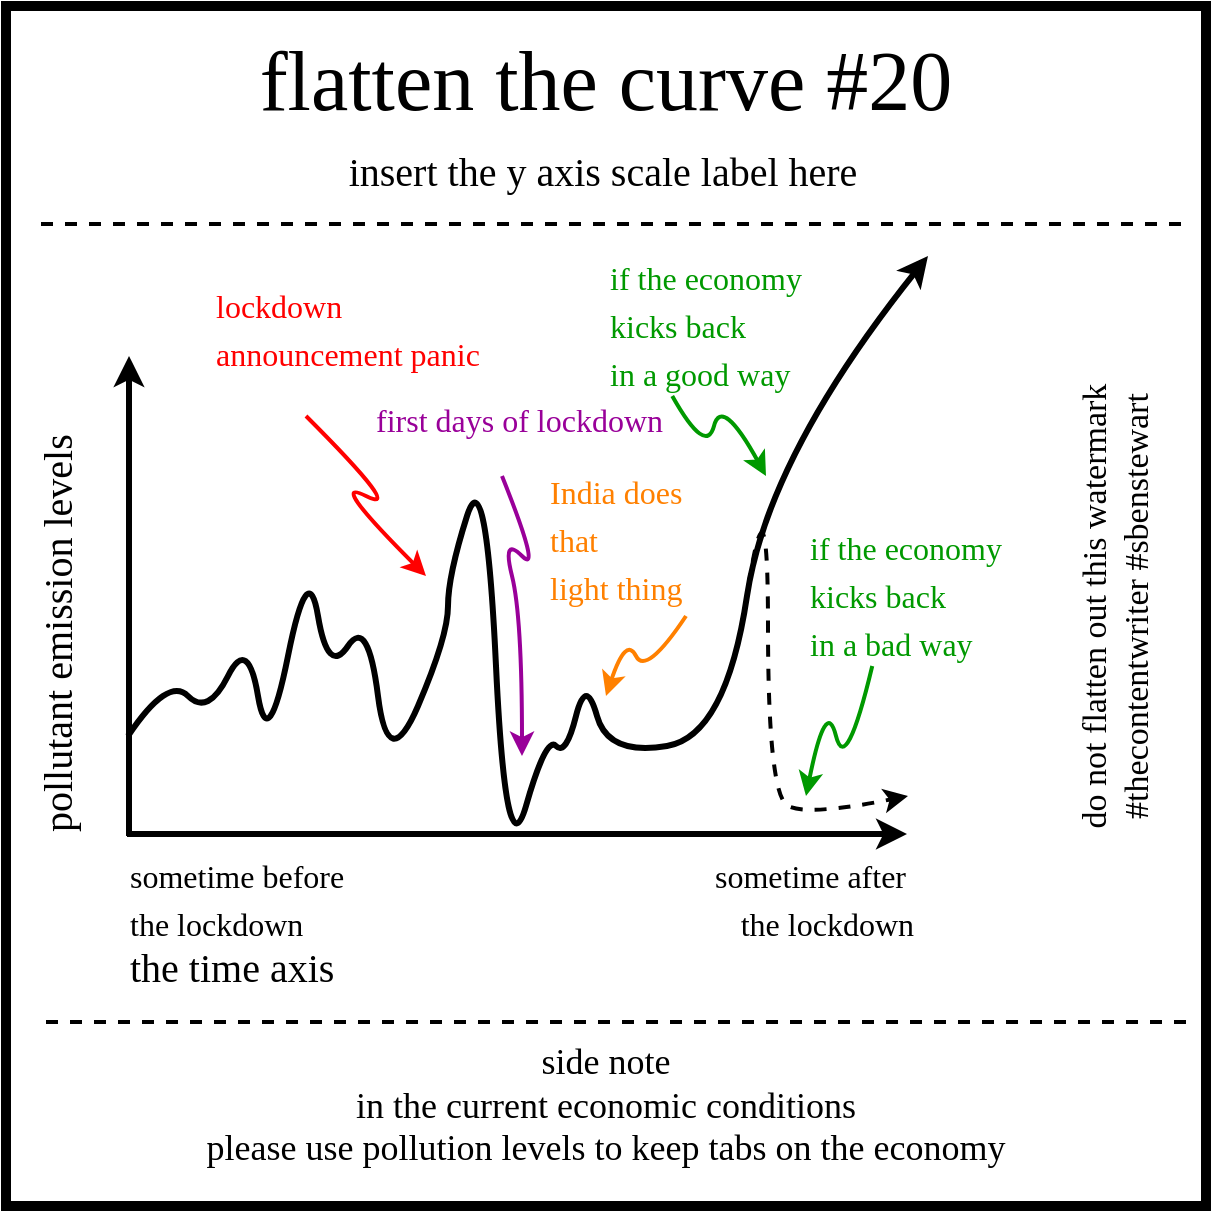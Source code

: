 <mxfile version="13.0.5" type="device"><diagram id="dX7Dphyso45SB9-RoEhv" name="Page-1"><mxGraphModel dx="742" dy="523" grid="1" gridSize="10" guides="1" tooltips="1" connect="1" arrows="1" fold="1" page="1" pageScale="1" pageWidth="827" pageHeight="1169" math="0" shadow="0"><root><mxCell id="0"/><mxCell id="1" parent="0"/><mxCell id="nfxZPmU7g6QgWNAvG-ER-2" value="" style="whiteSpace=wrap;html=1;aspect=fixed;strokeWidth=5;fillColor=none;fontFamily=xkcd;" parent="1" vertex="1"><mxGeometry x="210" y="90" width="600" height="600" as="geometry"/></mxCell><mxCell id="8b6ggLF4gSHIukh4vJdm-18" value="&lt;font&gt;&lt;font style=&quot;font-size: 42px&quot;&gt;flatten the curve #20&lt;/font&gt;&lt;br&gt;&lt;/font&gt;" style="text;html=1;strokeColor=none;fillColor=none;align=center;verticalAlign=middle;whiteSpace=wrap;rounded=0;fontFamily=xkcd;" parent="1" vertex="1"><mxGeometry x="225" y="118" width="570" height="20" as="geometry"/></mxCell><mxCell id="8b6ggLF4gSHIukh4vJdm-24" value="&lt;font&gt;&lt;font style=&quot;font-size: 20px&quot;&gt;insert the y axis scale label here&lt;/font&gt;&lt;br&gt;&lt;/font&gt;" style="text;html=1;strokeColor=none;fillColor=none;align=center;verticalAlign=middle;whiteSpace=wrap;rounded=0;fontFamily=xkcd;" parent="1" vertex="1"><mxGeometry x="249.25" y="162" width="518.5" height="20" as="geometry"/></mxCell><mxCell id="8b6ggLF4gSHIukh4vJdm-30" value="" style="endArrow=none;dashed=1;html=1;strokeWidth=2;" parent="1" edge="1"><mxGeometry width="50" height="50" relative="1" as="geometry"><mxPoint x="797.5" y="199" as="sourcePoint"/><mxPoint x="222.5" y="199" as="targetPoint"/></mxGeometry></mxCell><mxCell id="k-dpR7HA_-HZ3Fbqk2lw-16" value="" style="endArrow=none;dashed=1;html=1;strokeWidth=2;" parent="1" edge="1"><mxGeometry width="50" height="50" relative="1" as="geometry"><mxPoint x="800" y="598" as="sourcePoint"/><mxPoint x="225" y="598" as="targetPoint"/></mxGeometry></mxCell><mxCell id="k-dpR7HA_-HZ3Fbqk2lw-17" value="&lt;font style=&quot;font-size: 18px&quot;&gt;&lt;span&gt;side note&lt;/span&gt;&lt;br&gt;in the current economic conditions&lt;br&gt;please use pollution levels to keep tabs on the economy&lt;br&gt;&lt;/font&gt;" style="text;html=1;strokeColor=none;fillColor=none;align=center;verticalAlign=middle;whiteSpace=wrap;rounded=0;fontFamily=xkcd;" parent="1" vertex="1"><mxGeometry x="210" y="600" width="600" height="80" as="geometry"/></mxCell><mxCell id="euaHSMH8fYii958cPEId-22" style="edgeStyle=orthogonalEdgeStyle;rounded=0;orthogonalLoop=1;jettySize=auto;html=1;exitX=0.5;exitY=1;exitDx=0;exitDy=0;strokeWidth=2;" parent="1" edge="1"><mxGeometry relative="1" as="geometry"><mxPoint x="661" y="451" as="sourcePoint"/><mxPoint x="661" y="451" as="targetPoint"/></mxGeometry></mxCell><mxCell id="pKVuHFSoDqtFi99w7tCS-15" value="&lt;font style=&quot;font-size: 17px&quot;&gt;&lt;font style=&quot;font-size: 17px&quot;&gt;do not flatten out this watermark&lt;br&gt;&lt;/font&gt;#thecontentwriter #sbenstewart&lt;br&gt;&lt;/font&gt;" style="text;html=1;strokeColor=none;fillColor=none;align=center;verticalAlign=middle;whiteSpace=wrap;rounded=0;rotation=-90;fontFamily=xkcd;" parent="1" vertex="1"><mxGeometry x="605" y="380" width="320" height="20" as="geometry"/></mxCell><mxCell id="odyUgtSx1SayHA9AFXie-3" value="pollutant emission levels" style="text;html=1;strokeColor=none;fillColor=none;align=left;verticalAlign=middle;whiteSpace=wrap;rounded=0;fontFamily=xkcd;rotation=-90;fontSize=20;" parent="1" vertex="1"><mxGeometry x="100" y="360" width="270" height="20" as="geometry"/></mxCell><mxCell id="odyUgtSx1SayHA9AFXie-14" value="&lt;font style=&quot;font-size: 20px&quot;&gt;the time axis&lt;/font&gt;" style="text;html=1;strokeColor=none;fillColor=none;align=left;verticalAlign=middle;whiteSpace=wrap;rounded=0;fontFamily=xkcd;rotation=0;fontSize=20;" parent="1" vertex="1"><mxGeometry x="270" y="560" width="240" height="20" as="geometry"/></mxCell><mxCell id="fDQIreuMYDqUIn-pE7Gs-9" value="&lt;font style=&quot;font-size: 16px&quot;&gt;sometime before &lt;br&gt;the lockdown&lt;/font&gt;" style="text;html=1;strokeColor=none;fillColor=none;align=left;verticalAlign=middle;whiteSpace=wrap;rounded=0;fontFamily=xkcd;rotation=0;fontSize=20;" parent="1" vertex="1"><mxGeometry x="270" y="525" width="176" height="20" as="geometry"/></mxCell><mxCell id="odyUgtSx1SayHA9AFXie-1" value="" style="endArrow=classic;html=1;strokeWidth=3;" parent="1" edge="1"><mxGeometry width="50" height="50" relative="1" as="geometry"><mxPoint x="271.5" y="505" as="sourcePoint"/><mxPoint x="271.5" y="265" as="targetPoint"/></mxGeometry></mxCell><mxCell id="odyUgtSx1SayHA9AFXie-2" value="" style="endArrow=classic;html=1;strokeWidth=3;" parent="1" edge="1"><mxGeometry width="50" height="50" relative="1" as="geometry"><mxPoint x="270.5" y="504" as="sourcePoint"/><mxPoint x="660.5" y="504" as="targetPoint"/></mxGeometry></mxCell><mxCell id="YGY9sstWehf4yU7S0g1f-1" value="&lt;font style=&quot;font-size: 16px&quot;&gt;sometime after&amp;nbsp;&lt;br&gt;the lockdown&lt;/font&gt;" style="text;html=1;strokeColor=none;fillColor=none;align=right;verticalAlign=middle;whiteSpace=wrap;rounded=0;fontFamily=xkcd;rotation=0;fontSize=20;" vertex="1" parent="1"><mxGeometry x="490" y="525" width="176" height="20" as="geometry"/></mxCell><mxCell id="YGY9sstWehf4yU7S0g1f-4" value="" style="curved=1;endArrow=classic;html=1;strokeWidth=3;" edge="1" parent="1"><mxGeometry width="50" height="50" relative="1" as="geometry"><mxPoint x="271" y="455" as="sourcePoint"/><mxPoint x="671" y="215" as="targetPoint"/><Array as="points"><mxPoint x="291" y="425"/><mxPoint x="311" y="445"/><mxPoint x="331" y="405"/><mxPoint x="341" y="465"/><mxPoint x="361" y="365"/><mxPoint x="371" y="425"/><mxPoint x="391" y="395"/><mxPoint x="401" y="475"/><mxPoint x="431" y="405"/><mxPoint x="431" y="375"/><mxPoint x="450" y="315"/><mxPoint x="460" y="525"/><mxPoint x="480" y="455"/><mxPoint x="490" y="465"/><mxPoint x="500" y="425"/><mxPoint x="511" y="465"/><mxPoint x="570" y="455"/><mxPoint x="591" y="315"/></Array></mxGeometry></mxCell><mxCell id="YGY9sstWehf4yU7S0g1f-5" value="&lt;span style=&quot;font-size: 16px&quot;&gt;&lt;font color=&quot;#ff0000&quot;&gt;lockdown&lt;br&gt;announcement panic&lt;/font&gt;&lt;/span&gt;" style="text;html=1;strokeColor=none;fillColor=none;align=left;verticalAlign=middle;whiteSpace=wrap;rounded=0;fontFamily=xkcd;rotation=0;fontSize=20;" vertex="1" parent="1"><mxGeometry x="313" y="225" width="154" height="50" as="geometry"/></mxCell><mxCell id="YGY9sstWehf4yU7S0g1f-7" value="&lt;span style=&quot;font-size: 16px&quot;&gt;&lt;font color=&quot;#990099&quot;&gt;first days of lockdown&lt;/font&gt;&lt;/span&gt;" style="text;html=1;strokeColor=none;fillColor=none;align=left;verticalAlign=middle;whiteSpace=wrap;rounded=0;fontFamily=xkcd;rotation=0;fontSize=20;" vertex="1" parent="1"><mxGeometry x="393" y="285" width="154" height="20" as="geometry"/></mxCell><mxCell id="YGY9sstWehf4yU7S0g1f-9" value="&lt;span style=&quot;font-size: 16px&quot;&gt;&lt;font color=&quot;#ff8000&quot;&gt;India does &lt;br&gt;that&amp;nbsp;&lt;br&gt;light thing&lt;/font&gt;&lt;/span&gt;" style="text;html=1;strokeColor=none;fillColor=none;align=left;verticalAlign=middle;whiteSpace=wrap;rounded=0;fontFamily=xkcd;rotation=0;fontSize=20;" vertex="1" parent="1"><mxGeometry x="480" y="345" width="154" height="20" as="geometry"/></mxCell><mxCell id="YGY9sstWehf4yU7S0g1f-10" value="&lt;span style=&quot;font-size: 16px&quot;&gt;&lt;font color=&quot;#009900&quot;&gt;if the economy kicks back&lt;br&gt;in a good way&lt;br&gt;&lt;/font&gt;&lt;/span&gt;" style="text;html=1;strokeColor=none;fillColor=none;align=left;verticalAlign=middle;whiteSpace=wrap;rounded=0;fontFamily=xkcd;rotation=0;fontSize=20;" vertex="1" parent="1"><mxGeometry x="510" y="210" width="132.5" height="75" as="geometry"/></mxCell><mxCell id="YGY9sstWehf4yU7S0g1f-13" value="" style="curved=1;endArrow=classic;html=1;strokeWidth=2;strokeColor=#FF0000;" edge="1" parent="1"><mxGeometry width="50" height="50" relative="1" as="geometry"><mxPoint x="360" y="295" as="sourcePoint"/><mxPoint x="420" y="375" as="targetPoint"/><Array as="points"><mxPoint x="410" y="345"/><mxPoint x="370" y="325"/></Array></mxGeometry></mxCell><mxCell id="YGY9sstWehf4yU7S0g1f-14" value="" style="curved=1;endArrow=classic;html=1;strokeColor=#990099;strokeWidth=2;" edge="1" parent="1"><mxGeometry width="50" height="50" relative="1" as="geometry"><mxPoint x="458" y="325" as="sourcePoint"/><mxPoint x="468" y="465" as="targetPoint"/><Array as="points"><mxPoint x="478" y="375"/><mxPoint x="458" y="355"/><mxPoint x="468" y="395"/></Array></mxGeometry></mxCell><mxCell id="YGY9sstWehf4yU7S0g1f-16" value="" style="curved=1;endArrow=classic;html=1;strokeColor=#FF8000;strokeWidth=2;" edge="1" parent="1"><mxGeometry width="50" height="50" relative="1" as="geometry"><mxPoint x="550" y="395" as="sourcePoint"/><mxPoint x="510" y="435" as="targetPoint"/><Array as="points"><mxPoint x="530" y="425"/><mxPoint x="520" y="405"/></Array></mxGeometry></mxCell><mxCell id="YGY9sstWehf4yU7S0g1f-17" value="" style="curved=1;endArrow=classic;html=1;strokeColor=#009900;strokeWidth=2;exitX=0.25;exitY=1;exitDx=0;exitDy=0;" edge="1" parent="1" source="YGY9sstWehf4yU7S0g1f-10"><mxGeometry width="50" height="50" relative="1" as="geometry"><mxPoint x="570" y="295" as="sourcePoint"/><mxPoint x="590" y="325" as="targetPoint"/><Array as="points"><mxPoint x="560" y="315"/><mxPoint x="568" y="285"/></Array></mxGeometry></mxCell><mxCell id="YGY9sstWehf4yU7S0g1f-19" value="" style="curved=1;endArrow=classic;html=1;strokeWidth=2;dashed=1;" edge="1" parent="1"><mxGeometry width="50" height="50" relative="1" as="geometry"><mxPoint x="271" y="455" as="sourcePoint"/><mxPoint x="661" y="485" as="targetPoint"/><Array as="points"><mxPoint x="291" y="425"/><mxPoint x="311" y="445"/><mxPoint x="331" y="405"/><mxPoint x="341" y="465"/><mxPoint x="361" y="365"/><mxPoint x="371" y="425"/><mxPoint x="391" y="395"/><mxPoint x="401" y="475"/><mxPoint x="431" y="405"/><mxPoint x="431" y="375"/><mxPoint x="450" y="315"/><mxPoint x="460" y="525"/><mxPoint x="480" y="455"/><mxPoint x="490" y="465"/><mxPoint x="500" y="425"/><mxPoint x="511" y="465"/><mxPoint x="570" y="455"/><mxPoint x="591" y="315"/><mxPoint x="591" y="485"/><mxPoint x="611" y="495"/></Array></mxGeometry></mxCell><mxCell id="YGY9sstWehf4yU7S0g1f-20" value="&lt;span style=&quot;font-size: 16px&quot;&gt;&lt;font color=&quot;#009900&quot;&gt;if the economy kicks back&lt;br&gt;in a bad way&lt;br&gt;&lt;/font&gt;&lt;/span&gt;" style="text;html=1;strokeColor=none;fillColor=none;align=left;verticalAlign=middle;whiteSpace=wrap;rounded=0;fontFamily=xkcd;rotation=0;fontSize=20;" vertex="1" parent="1"><mxGeometry x="610" y="345" width="132.5" height="75" as="geometry"/></mxCell><mxCell id="YGY9sstWehf4yU7S0g1f-21" value="" style="curved=1;endArrow=classic;html=1;strokeColor=#009900;strokeWidth=2;exitX=0.25;exitY=1;exitDx=0;exitDy=0;" edge="1" parent="1" source="YGY9sstWehf4yU7S0g1f-20"><mxGeometry width="50" height="50" relative="1" as="geometry"><mxPoint x="553.125" y="295" as="sourcePoint"/><mxPoint x="610" y="485" as="targetPoint"/><Array as="points"><mxPoint x="630" y="475"/><mxPoint x="620" y="435"/></Array></mxGeometry></mxCell></root></mxGraphModel></diagram></mxfile>